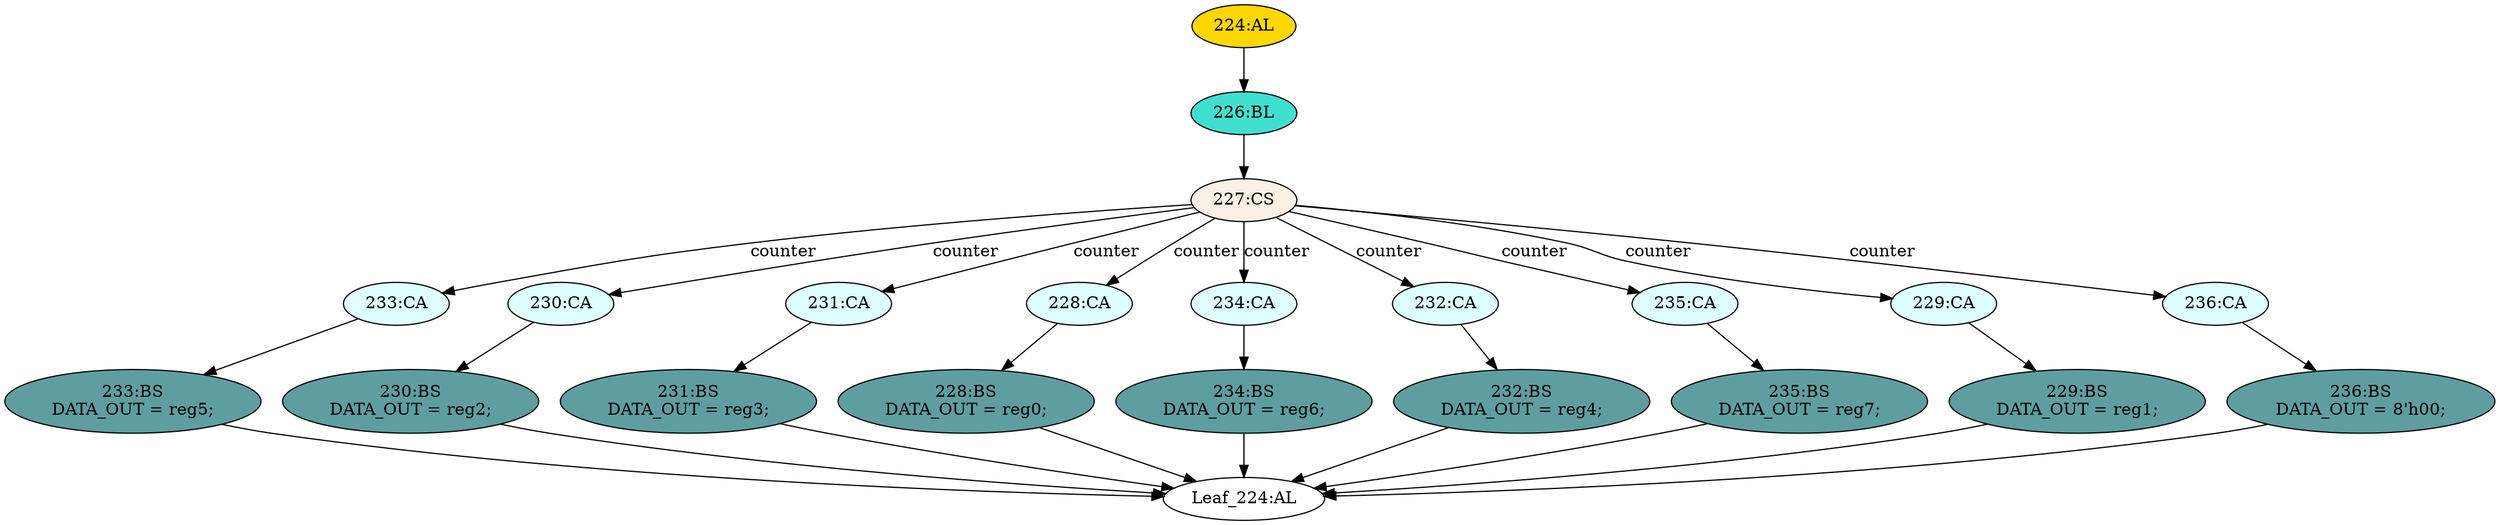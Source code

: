 strict digraph "" {
	node [label="\N"];
	"224:AL"	 [ast="<pyverilog.vparser.ast.Always object at 0x7fbceaa48ad0>",
		clk_sens=False,
		fillcolor=gold,
		label="224:AL",
		sens="['counter', 'reg0', 'reg1', 'reg2', 'reg3', 'reg4', 'reg5', 'reg6', 'reg7']",
		statements="[]",
		style=filled,
		typ=Always,
		use_var="['reg5', 'reg6', 'reg7', 'reg4', 'counter', 'reg2', 'reg3', 'reg0', 'reg1']"];
	"226:BL"	 [ast="<pyverilog.vparser.ast.Block object at 0x7fbceaa48fd0>",
		fillcolor=turquoise,
		label="226:BL",
		statements="[]",
		style=filled,
		typ=Block];
	"224:AL" -> "226:BL"	 [cond="[]",
		lineno=None];
	"227:CS"	 [ast="<pyverilog.vparser.ast.CaseStatement object at 0x7fbceaa4f050>",
		fillcolor=linen,
		label="227:CS",
		statements="[]",
		style=filled,
		typ=CaseStatement];
	"233:CA"	 [ast="<pyverilog.vparser.ast.Case object at 0x7fbceaa4f990>",
		fillcolor=lightcyan,
		label="233:CA",
		statements="[]",
		style=filled,
		typ=Case];
	"227:CS" -> "233:CA"	 [cond="['counter']",
		label=counter,
		lineno=227];
	"230:CA"	 [ast="<pyverilog.vparser.ast.Case object at 0x7fbceaa4f4d0>",
		fillcolor=lightcyan,
		label="230:CA",
		statements="[]",
		style=filled,
		typ=Case];
	"227:CS" -> "230:CA"	 [cond="['counter']",
		label=counter,
		lineno=227];
	"231:CA"	 [ast="<pyverilog.vparser.ast.Case object at 0x7fbceaa4f690>",
		fillcolor=lightcyan,
		label="231:CA",
		statements="[]",
		style=filled,
		typ=Case];
	"227:CS" -> "231:CA"	 [cond="['counter']",
		label=counter,
		lineno=227];
	"228:CA"	 [ast="<pyverilog.vparser.ast.Case object at 0x7fbceaa4f110>",
		fillcolor=lightcyan,
		label="228:CA",
		statements="[]",
		style=filled,
		typ=Case];
	"227:CS" -> "228:CA"	 [cond="['counter']",
		label=counter,
		lineno=227];
	"234:CA"	 [ast="<pyverilog.vparser.ast.Case object at 0x7fbceaa4fb50>",
		fillcolor=lightcyan,
		label="234:CA",
		statements="[]",
		style=filled,
		typ=Case];
	"227:CS" -> "234:CA"	 [cond="['counter']",
		label=counter,
		lineno=227];
	"232:CA"	 [ast="<pyverilog.vparser.ast.Case object at 0x7fbceaa4f850>",
		fillcolor=lightcyan,
		label="232:CA",
		statements="[]",
		style=filled,
		typ=Case];
	"227:CS" -> "232:CA"	 [cond="['counter']",
		label=counter,
		lineno=227];
	"235:CA"	 [ast="<pyverilog.vparser.ast.Case object at 0x7fbceaa4fd10>",
		fillcolor=lightcyan,
		label="235:CA",
		statements="[]",
		style=filled,
		typ=Case];
	"227:CS" -> "235:CA"	 [cond="['counter']",
		label=counter,
		lineno=227];
	"229:CA"	 [ast="<pyverilog.vparser.ast.Case object at 0x7fbceaa4f310>",
		fillcolor=lightcyan,
		label="229:CA",
		statements="[]",
		style=filled,
		typ=Case];
	"227:CS" -> "229:CA"	 [cond="['counter']",
		label=counter,
		lineno=227];
	"236:CA"	 [ast="<pyverilog.vparser.ast.Case object at 0x7fbceaa4fed0>",
		fillcolor=lightcyan,
		label="236:CA",
		statements="[]",
		style=filled,
		typ=Case];
	"227:CS" -> "236:CA"	 [cond="['counter']",
		label=counter,
		lineno=227];
	"232:BS"	 [ast="<pyverilog.vparser.ast.BlockingSubstitution object at 0x7fbceaa3f4d0>",
		fillcolor=cadetblue,
		label="232:BS
DATA_OUT = reg4;",
		statements="[<pyverilog.vparser.ast.BlockingSubstitution object at 0x7fbceaa3f4d0>]",
		style=filled,
		typ=BlockingSubstitution];
	"Leaf_224:AL"	 [def_var="['DATA_OUT']",
		label="Leaf_224:AL"];
	"232:BS" -> "Leaf_224:AL"	 [cond="[]",
		lineno=None];
	"233:BS"	 [ast="<pyverilog.vparser.ast.BlockingSubstitution object at 0x7fbceaa4fa10>",
		fillcolor=cadetblue,
		label="233:BS
DATA_OUT = reg5;",
		statements="[<pyverilog.vparser.ast.BlockingSubstitution object at 0x7fbceaa4fa10>]",
		style=filled,
		typ=BlockingSubstitution];
	"233:CA" -> "233:BS"	 [cond="[]",
		lineno=None];
	"230:BS"	 [ast="<pyverilog.vparser.ast.BlockingSubstitution object at 0x7fbceaa4f550>",
		fillcolor=cadetblue,
		label="230:BS
DATA_OUT = reg2;",
		statements="[<pyverilog.vparser.ast.BlockingSubstitution object at 0x7fbceaa4f550>]",
		style=filled,
		typ=BlockingSubstitution];
	"230:CA" -> "230:BS"	 [cond="[]",
		lineno=None];
	"236:BS"	 [ast="<pyverilog.vparser.ast.BlockingSubstitution object at 0x7fbceaa4ff10>",
		fillcolor=cadetblue,
		label="236:BS
DATA_OUT = 8'h00;",
		statements="[<pyverilog.vparser.ast.BlockingSubstitution object at 0x7fbceaa4ff10>]",
		style=filled,
		typ=BlockingSubstitution];
	"236:BS" -> "Leaf_224:AL"	 [cond="[]",
		lineno=None];
	"234:BS"	 [ast="<pyverilog.vparser.ast.BlockingSubstitution object at 0x7fbceaa4fbd0>",
		fillcolor=cadetblue,
		label="234:BS
DATA_OUT = reg6;",
		statements="[<pyverilog.vparser.ast.BlockingSubstitution object at 0x7fbceaa4fbd0>]",
		style=filled,
		typ=BlockingSubstitution];
	"234:BS" -> "Leaf_224:AL"	 [cond="[]",
		lineno=None];
	"231:BS"	 [ast="<pyverilog.vparser.ast.BlockingSubstitution object at 0x7fbceaa4f710>",
		fillcolor=cadetblue,
		label="231:BS
DATA_OUT = reg3;",
		statements="[<pyverilog.vparser.ast.BlockingSubstitution object at 0x7fbceaa4f710>]",
		style=filled,
		typ=BlockingSubstitution];
	"231:CA" -> "231:BS"	 [cond="[]",
		lineno=None];
	"229:BS"	 [ast="<pyverilog.vparser.ast.BlockingSubstitution object at 0x7fbceaa4f390>",
		fillcolor=cadetblue,
		label="229:BS
DATA_OUT = reg1;",
		statements="[<pyverilog.vparser.ast.BlockingSubstitution object at 0x7fbceaa4f390>]",
		style=filled,
		typ=BlockingSubstitution];
	"229:BS" -> "Leaf_224:AL"	 [cond="[]",
		lineno=None];
	"228:BS"	 [ast="<pyverilog.vparser.ast.BlockingSubstitution object at 0x7fbceaa4f190>",
		fillcolor=cadetblue,
		label="228:BS
DATA_OUT = reg0;",
		statements="[<pyverilog.vparser.ast.BlockingSubstitution object at 0x7fbceaa4f190>]",
		style=filled,
		typ=BlockingSubstitution];
	"228:CA" -> "228:BS"	 [cond="[]",
		lineno=None];
	"234:CA" -> "234:BS"	 [cond="[]",
		lineno=None];
	"232:CA" -> "232:BS"	 [cond="[]",
		lineno=None];
	"233:BS" -> "Leaf_224:AL"	 [cond="[]",
		lineno=None];
	"226:BL" -> "227:CS"	 [cond="[]",
		lineno=None];
	"235:BS"	 [ast="<pyverilog.vparser.ast.BlockingSubstitution object at 0x7fbceaa4fd90>",
		fillcolor=cadetblue,
		label="235:BS
DATA_OUT = reg7;",
		statements="[<pyverilog.vparser.ast.BlockingSubstitution object at 0x7fbceaa4fd90>]",
		style=filled,
		typ=BlockingSubstitution];
	"235:CA" -> "235:BS"	 [cond="[]",
		lineno=None];
	"235:BS" -> "Leaf_224:AL"	 [cond="[]",
		lineno=None];
	"229:CA" -> "229:BS"	 [cond="[]",
		lineno=None];
	"228:BS" -> "Leaf_224:AL"	 [cond="[]",
		lineno=None];
	"230:BS" -> "Leaf_224:AL"	 [cond="[]",
		lineno=None];
	"231:BS" -> "Leaf_224:AL"	 [cond="[]",
		lineno=None];
	"236:CA" -> "236:BS"	 [cond="[]",
		lineno=None];
}
